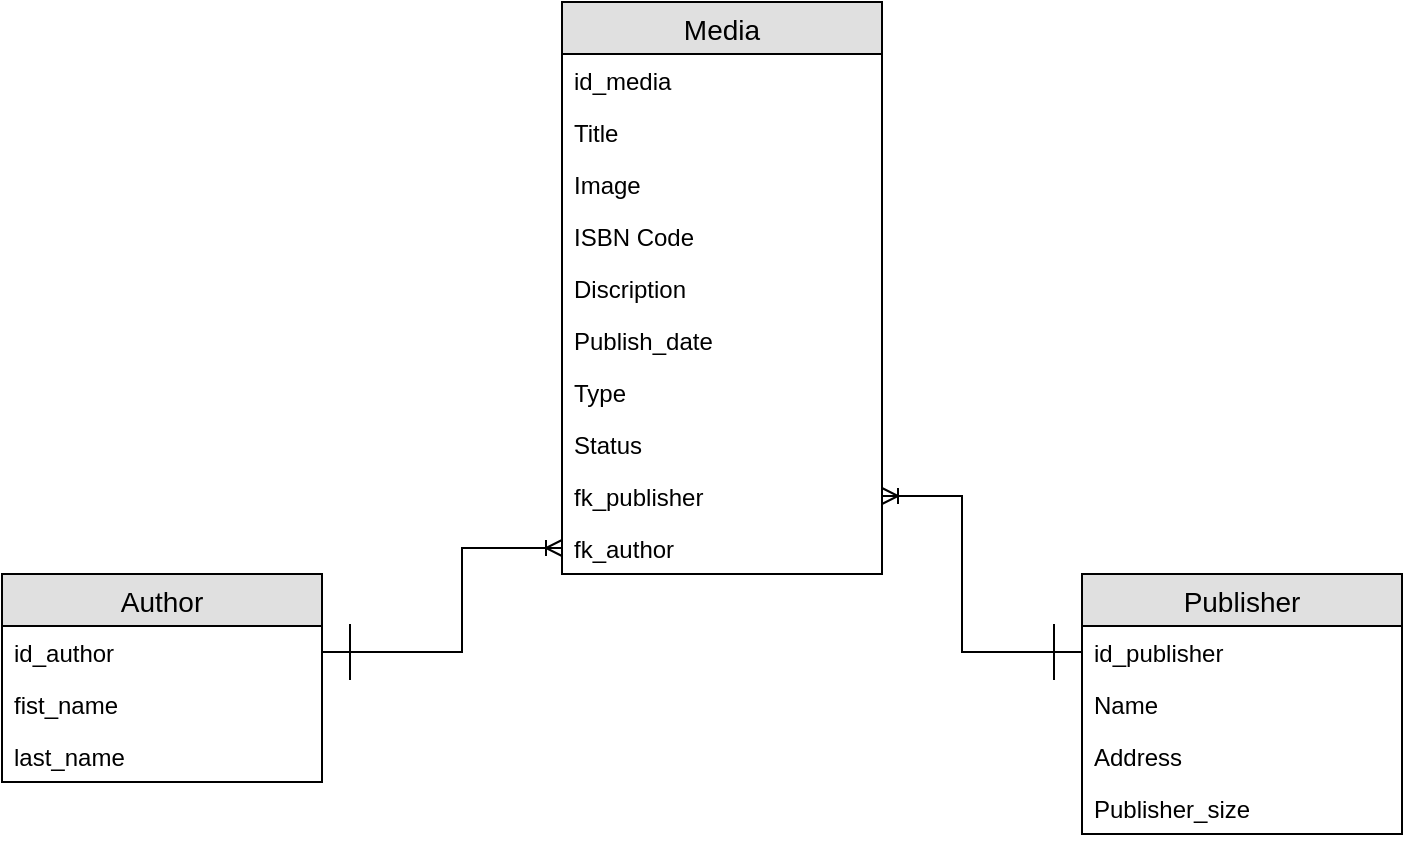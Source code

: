 <mxfile version="12.8.8" type="device"><diagram id="-rzHGtv0x-fYNND_ClVl" name="Page-1"><mxGraphModel dx="1422" dy="762" grid="1" gridSize="10" guides="1" tooltips="1" connect="1" arrows="1" fold="1" page="1" pageScale="1" pageWidth="827" pageHeight="1169" math="0" shadow="0"><root><mxCell id="0"/><mxCell id="1" parent="0"/><mxCell id="z1Q-DUBU0BNcfswz5g4b-1" value="Media" style="swimlane;fontStyle=0;childLayout=stackLayout;horizontal=1;startSize=26;fillColor=#e0e0e0;horizontalStack=0;resizeParent=1;resizeParentMax=0;resizeLast=0;collapsible=1;marginBottom=0;swimlaneFillColor=#ffffff;align=center;fontSize=14;" vertex="1" parent="1"><mxGeometry x="330" y="340" width="160" height="286" as="geometry"/></mxCell><mxCell id="z1Q-DUBU0BNcfswz5g4b-2" value="id_media" style="text;strokeColor=none;fillColor=none;spacingLeft=4;spacingRight=4;overflow=hidden;rotatable=0;points=[[0,0.5],[1,0.5]];portConstraint=eastwest;fontSize=12;" vertex="1" parent="z1Q-DUBU0BNcfswz5g4b-1"><mxGeometry y="26" width="160" height="26" as="geometry"/></mxCell><mxCell id="z1Q-DUBU0BNcfswz5g4b-3" value="Title" style="text;strokeColor=none;fillColor=none;spacingLeft=4;spacingRight=4;overflow=hidden;rotatable=0;points=[[0,0.5],[1,0.5]];portConstraint=eastwest;fontSize=12;" vertex="1" parent="z1Q-DUBU0BNcfswz5g4b-1"><mxGeometry y="52" width="160" height="26" as="geometry"/></mxCell><mxCell id="z1Q-DUBU0BNcfswz5g4b-16" value="Image" style="text;strokeColor=none;fillColor=none;spacingLeft=4;spacingRight=4;overflow=hidden;rotatable=0;points=[[0,0.5],[1,0.5]];portConstraint=eastwest;fontSize=12;" vertex="1" parent="z1Q-DUBU0BNcfswz5g4b-1"><mxGeometry y="78" width="160" height="26" as="geometry"/></mxCell><mxCell id="z1Q-DUBU0BNcfswz5g4b-4" value="ISBN Code" style="text;strokeColor=none;fillColor=none;spacingLeft=4;spacingRight=4;overflow=hidden;rotatable=0;points=[[0,0.5],[1,0.5]];portConstraint=eastwest;fontSize=12;" vertex="1" parent="z1Q-DUBU0BNcfswz5g4b-1"><mxGeometry y="104" width="160" height="26" as="geometry"/></mxCell><mxCell id="z1Q-DUBU0BNcfswz5g4b-13" value="Discription" style="text;strokeColor=none;fillColor=none;spacingLeft=4;spacingRight=4;overflow=hidden;rotatable=0;points=[[0,0.5],[1,0.5]];portConstraint=eastwest;fontSize=12;" vertex="1" parent="z1Q-DUBU0BNcfswz5g4b-1"><mxGeometry y="130" width="160" height="26" as="geometry"/></mxCell><mxCell id="z1Q-DUBU0BNcfswz5g4b-14" value="Publish_date&#10;" style="text;strokeColor=none;fillColor=none;spacingLeft=4;spacingRight=4;overflow=hidden;rotatable=0;points=[[0,0.5],[1,0.5]];portConstraint=eastwest;fontSize=12;" vertex="1" parent="z1Q-DUBU0BNcfswz5g4b-1"><mxGeometry y="156" width="160" height="26" as="geometry"/></mxCell><mxCell id="z1Q-DUBU0BNcfswz5g4b-15" value="Type" style="text;strokeColor=none;fillColor=none;spacingLeft=4;spacingRight=4;overflow=hidden;rotatable=0;points=[[0,0.5],[1,0.5]];portConstraint=eastwest;fontSize=12;" vertex="1" parent="z1Q-DUBU0BNcfswz5g4b-1"><mxGeometry y="182" width="160" height="26" as="geometry"/></mxCell><mxCell id="z1Q-DUBU0BNcfswz5g4b-17" value="Status" style="text;strokeColor=none;fillColor=none;spacingLeft=4;spacingRight=4;overflow=hidden;rotatable=0;points=[[0,0.5],[1,0.5]];portConstraint=eastwest;fontSize=12;" vertex="1" parent="z1Q-DUBU0BNcfswz5g4b-1"><mxGeometry y="208" width="160" height="26" as="geometry"/></mxCell><mxCell id="z1Q-DUBU0BNcfswz5g4b-18" value="fk_publisher" style="text;strokeColor=none;fillColor=none;spacingLeft=4;spacingRight=4;overflow=hidden;rotatable=0;points=[[0,0.5],[1,0.5]];portConstraint=eastwest;fontSize=12;" vertex="1" parent="z1Q-DUBU0BNcfswz5g4b-1"><mxGeometry y="234" width="160" height="26" as="geometry"/></mxCell><mxCell id="z1Q-DUBU0BNcfswz5g4b-19" value="fk_author" style="text;strokeColor=none;fillColor=none;spacingLeft=4;spacingRight=4;overflow=hidden;rotatable=0;points=[[0,0.5],[1,0.5]];portConstraint=eastwest;fontSize=12;" vertex="1" parent="z1Q-DUBU0BNcfswz5g4b-1"><mxGeometry y="260" width="160" height="26" as="geometry"/></mxCell><mxCell id="z1Q-DUBU0BNcfswz5g4b-9" value="Author" style="swimlane;fontStyle=0;childLayout=stackLayout;horizontal=1;startSize=26;fillColor=#e0e0e0;horizontalStack=0;resizeParent=1;resizeParentMax=0;resizeLast=0;collapsible=1;marginBottom=0;swimlaneFillColor=#ffffff;align=center;fontSize=14;" vertex="1" parent="1"><mxGeometry x="50" y="626" width="160" height="104" as="geometry"/></mxCell><mxCell id="z1Q-DUBU0BNcfswz5g4b-10" value="id_author" style="text;strokeColor=none;fillColor=none;spacingLeft=4;spacingRight=4;overflow=hidden;rotatable=0;points=[[0,0.5],[1,0.5]];portConstraint=eastwest;fontSize=12;" vertex="1" parent="z1Q-DUBU0BNcfswz5g4b-9"><mxGeometry y="26" width="160" height="26" as="geometry"/></mxCell><mxCell id="z1Q-DUBU0BNcfswz5g4b-20" value="fist_name" style="text;strokeColor=none;fillColor=none;spacingLeft=4;spacingRight=4;overflow=hidden;rotatable=0;points=[[0,0.5],[1,0.5]];portConstraint=eastwest;fontSize=12;" vertex="1" parent="z1Q-DUBU0BNcfswz5g4b-9"><mxGeometry y="52" width="160" height="26" as="geometry"/></mxCell><mxCell id="z1Q-DUBU0BNcfswz5g4b-11" value="last_name" style="text;strokeColor=none;fillColor=none;spacingLeft=4;spacingRight=4;overflow=hidden;rotatable=0;points=[[0,0.5],[1,0.5]];portConstraint=eastwest;fontSize=12;" vertex="1" parent="z1Q-DUBU0BNcfswz5g4b-9"><mxGeometry y="78" width="160" height="26" as="geometry"/></mxCell><mxCell id="z1Q-DUBU0BNcfswz5g4b-5" value="Publisher" style="swimlane;fontStyle=0;childLayout=stackLayout;horizontal=1;startSize=26;fillColor=#e0e0e0;horizontalStack=0;resizeParent=1;resizeParentMax=0;resizeLast=0;collapsible=1;marginBottom=0;swimlaneFillColor=#ffffff;align=center;fontSize=14;" vertex="1" parent="1"><mxGeometry x="590" y="626" width="160" height="130" as="geometry"/></mxCell><mxCell id="z1Q-DUBU0BNcfswz5g4b-7" value="id_publisher" style="text;strokeColor=none;fillColor=none;spacingLeft=4;spacingRight=4;overflow=hidden;rotatable=0;points=[[0,0.5],[1,0.5]];portConstraint=eastwest;fontSize=12;" vertex="1" parent="z1Q-DUBU0BNcfswz5g4b-5"><mxGeometry y="26" width="160" height="26" as="geometry"/></mxCell><mxCell id="z1Q-DUBU0BNcfswz5g4b-6" value="Name" style="text;strokeColor=none;fillColor=none;spacingLeft=4;spacingRight=4;overflow=hidden;rotatable=0;points=[[0,0.5],[1,0.5]];portConstraint=eastwest;fontSize=12;" vertex="1" parent="z1Q-DUBU0BNcfswz5g4b-5"><mxGeometry y="52" width="160" height="26" as="geometry"/></mxCell><mxCell id="z1Q-DUBU0BNcfswz5g4b-8" value="Address" style="text;strokeColor=none;fillColor=none;spacingLeft=4;spacingRight=4;overflow=hidden;rotatable=0;points=[[0,0.5],[1,0.5]];portConstraint=eastwest;fontSize=12;" vertex="1" parent="z1Q-DUBU0BNcfswz5g4b-5"><mxGeometry y="78" width="160" height="26" as="geometry"/></mxCell><mxCell id="z1Q-DUBU0BNcfswz5g4b-21" value="Publisher_size" style="text;strokeColor=none;fillColor=none;spacingLeft=4;spacingRight=4;overflow=hidden;rotatable=0;points=[[0,0.5],[1,0.5]];portConstraint=eastwest;fontSize=12;" vertex="1" parent="z1Q-DUBU0BNcfswz5g4b-5"><mxGeometry y="104" width="160" height="26" as="geometry"/></mxCell><mxCell id="z1Q-DUBU0BNcfswz5g4b-22" style="edgeStyle=orthogonalEdgeStyle;rounded=0;orthogonalLoop=1;jettySize=auto;html=1;exitX=1;exitY=0.5;exitDx=0;exitDy=0;entryX=0;entryY=0.5;entryDx=0;entryDy=0;startSize=26;fontSize=14;endArrow=ERoneToMany;endFill=0;startArrow=ERone;startFill=0;" edge="1" parent="1" source="z1Q-DUBU0BNcfswz5g4b-10" target="z1Q-DUBU0BNcfswz5g4b-19"><mxGeometry relative="1" as="geometry"/></mxCell><mxCell id="z1Q-DUBU0BNcfswz5g4b-23" style="edgeStyle=orthogonalEdgeStyle;rounded=0;orthogonalLoop=1;jettySize=auto;html=1;exitX=0;exitY=0.5;exitDx=0;exitDy=0;entryX=1;entryY=0.5;entryDx=0;entryDy=0;startSize=26;fontSize=14;endArrow=ERoneToMany;endFill=0;startArrow=ERone;startFill=0;" edge="1" parent="1" source="z1Q-DUBU0BNcfswz5g4b-7" target="z1Q-DUBU0BNcfswz5g4b-18"><mxGeometry relative="1" as="geometry"/></mxCell></root></mxGraphModel></diagram></mxfile>